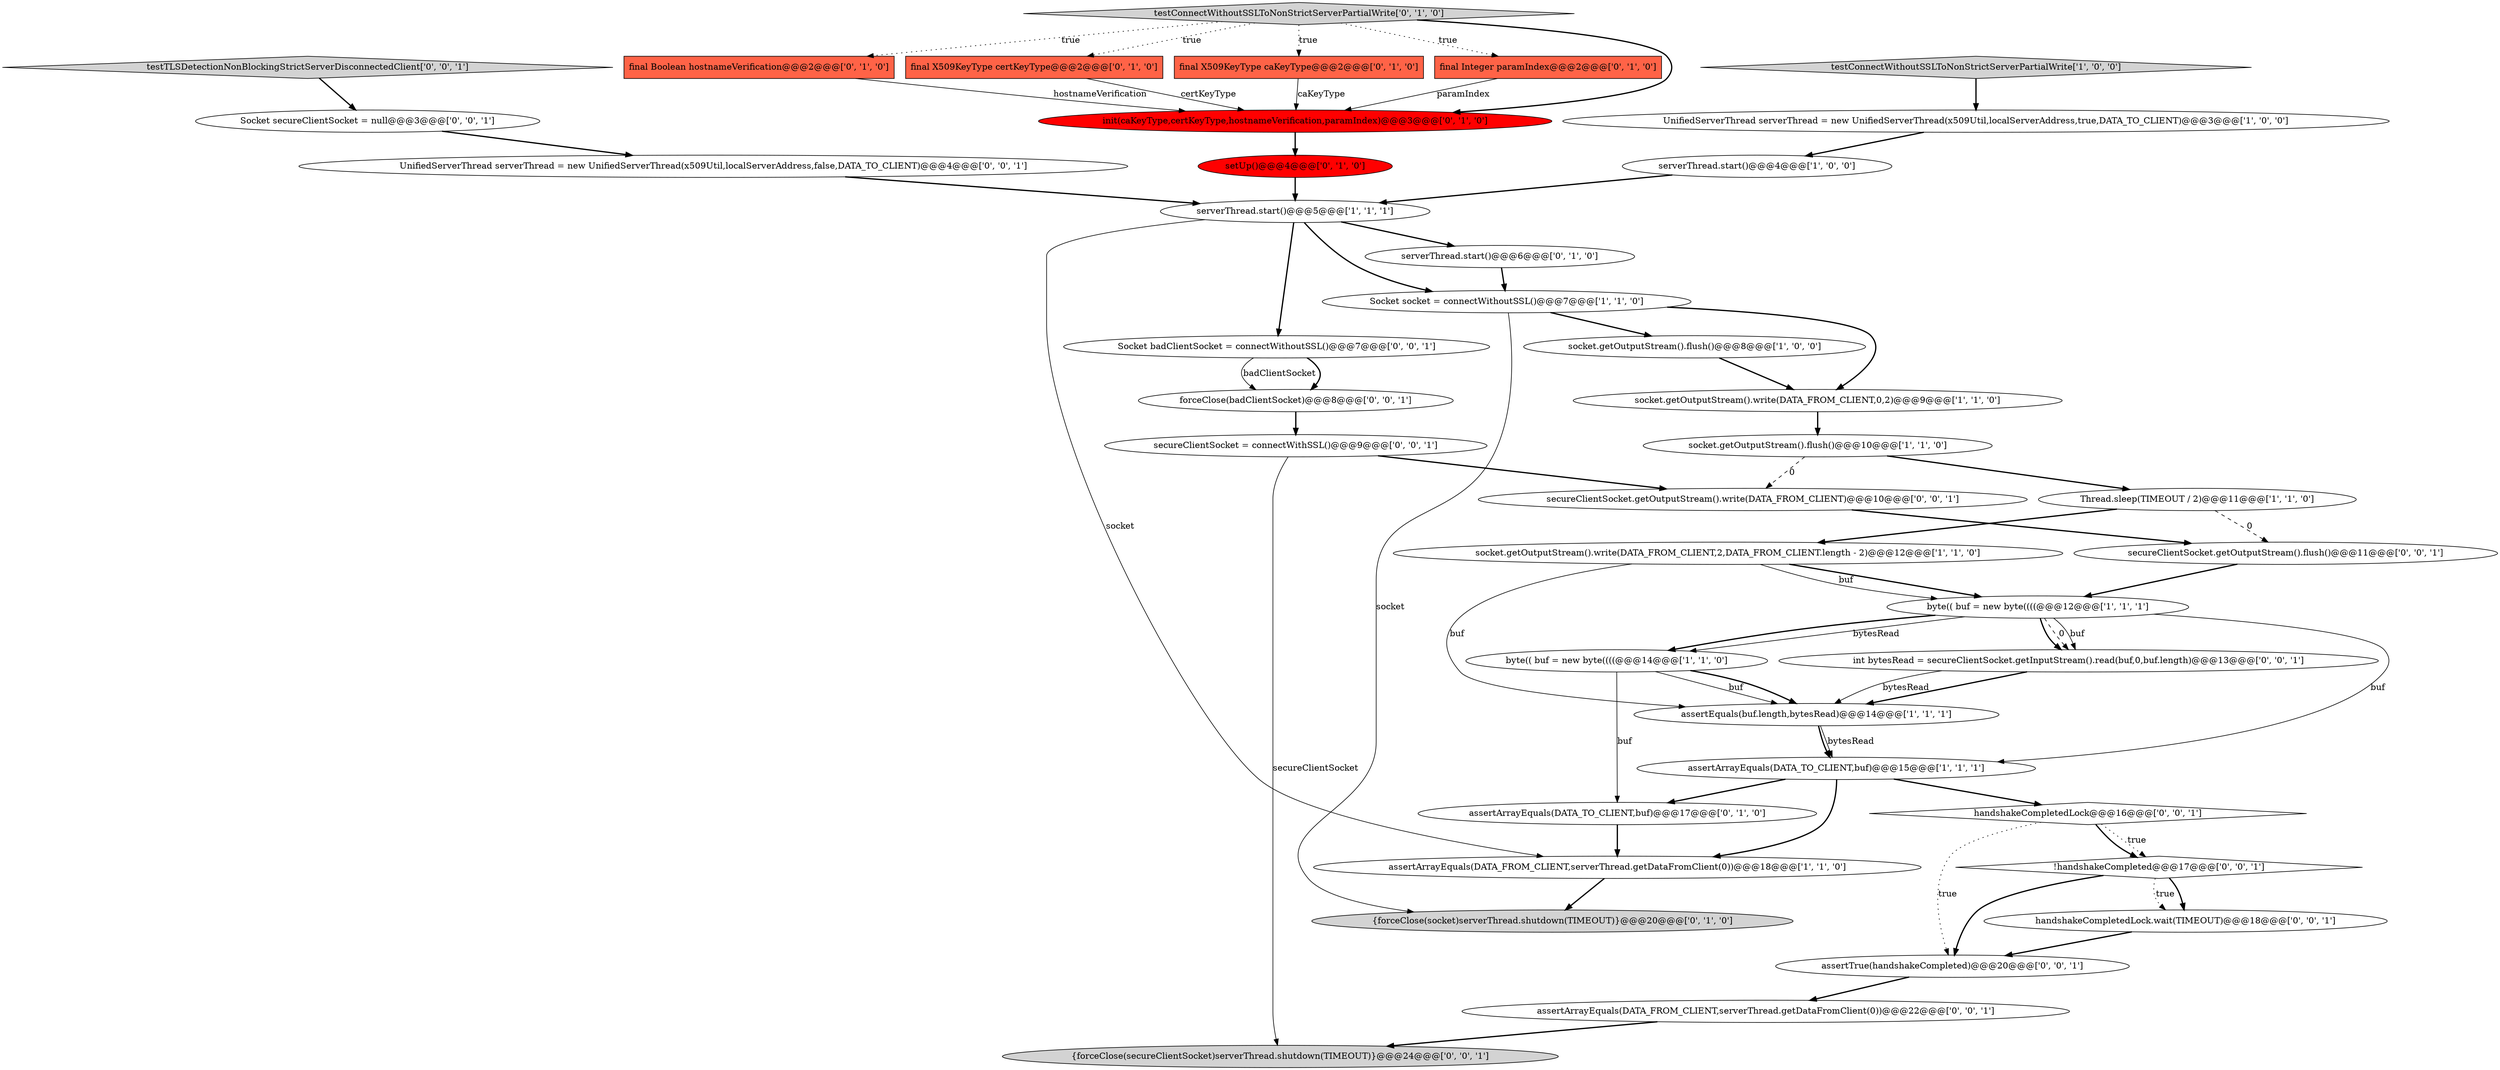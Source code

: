 digraph {
6 [style = filled, label = "UnifiedServerThread serverThread = new UnifiedServerThread(x509Util,localServerAddress,true,DATA_TO_CLIENT)@@@3@@@['1', '0', '0']", fillcolor = white, shape = ellipse image = "AAA0AAABBB1BBB"];
15 [style = filled, label = "final Integer paramIndex@@@2@@@['0', '1', '0']", fillcolor = tomato, shape = box image = "AAA0AAABBB2BBB"];
11 [style = filled, label = "socket.getOutputStream().flush()@@@10@@@['1', '1', '0']", fillcolor = white, shape = ellipse image = "AAA0AAABBB1BBB"];
33 [style = filled, label = "handshakeCompletedLock@@@16@@@['0', '0', '1']", fillcolor = white, shape = diamond image = "AAA0AAABBB3BBB"];
12 [style = filled, label = "byte(( buf = new byte((((@@@14@@@['1', '1', '0']", fillcolor = white, shape = ellipse image = "AAA0AAABBB1BBB"];
28 [style = filled, label = "UnifiedServerThread serverThread = new UnifiedServerThread(x509Util,localServerAddress,false,DATA_TO_CLIENT)@@@4@@@['0', '0', '1']", fillcolor = white, shape = ellipse image = "AAA0AAABBB3BBB"];
35 [style = filled, label = "assertArrayEquals(DATA_FROM_CLIENT,serverThread.getDataFromClient(0))@@@22@@@['0', '0', '1']", fillcolor = white, shape = ellipse image = "AAA0AAABBB3BBB"];
30 [style = filled, label = "secureClientSocket = connectWithSSL()@@@9@@@['0', '0', '1']", fillcolor = white, shape = ellipse image = "AAA0AAABBB3BBB"];
21 [style = filled, label = "setUp()@@@4@@@['0', '1', '0']", fillcolor = red, shape = ellipse image = "AAA1AAABBB2BBB"];
36 [style = filled, label = "!handshakeCompleted@@@17@@@['0', '0', '1']", fillcolor = white, shape = diamond image = "AAA0AAABBB3BBB"];
0 [style = filled, label = "socket.getOutputStream().flush()@@@8@@@['1', '0', '0']", fillcolor = white, shape = ellipse image = "AAA0AAABBB1BBB"];
10 [style = filled, label = "byte(( buf = new byte((((@@@12@@@['1', '1', '1']", fillcolor = white, shape = ellipse image = "AAA0AAABBB1BBB"];
26 [style = filled, label = "secureClientSocket.getOutputStream().flush()@@@11@@@['0', '0', '1']", fillcolor = white, shape = ellipse image = "AAA0AAABBB3BBB"];
19 [style = filled, label = "init(caKeyType,certKeyType,hostnameVerification,paramIndex)@@@3@@@['0', '1', '0']", fillcolor = red, shape = ellipse image = "AAA1AAABBB2BBB"];
31 [style = filled, label = "handshakeCompletedLock.wait(TIMEOUT)@@@18@@@['0', '0', '1']", fillcolor = white, shape = ellipse image = "AAA0AAABBB3BBB"];
38 [style = filled, label = "{forceClose(secureClientSocket)serverThread.shutdown(TIMEOUT)}@@@24@@@['0', '0', '1']", fillcolor = lightgray, shape = ellipse image = "AAA0AAABBB3BBB"];
29 [style = filled, label = "Socket secureClientSocket = null@@@3@@@['0', '0', '1']", fillcolor = white, shape = ellipse image = "AAA0AAABBB3BBB"];
9 [style = filled, label = "serverThread.start()@@@4@@@['1', '0', '0']", fillcolor = white, shape = ellipse image = "AAA0AAABBB1BBB"];
5 [style = filled, label = "socket.getOutputStream().write(DATA_FROM_CLIENT,0,2)@@@9@@@['1', '1', '0']", fillcolor = white, shape = ellipse image = "AAA0AAABBB1BBB"];
20 [style = filled, label = "final Boolean hostnameVerification@@@2@@@['0', '1', '0']", fillcolor = tomato, shape = box image = "AAA0AAABBB2BBB"];
32 [style = filled, label = "testTLSDetectionNonBlockingStrictServerDisconnectedClient['0', '0', '1']", fillcolor = lightgray, shape = diamond image = "AAA0AAABBB3BBB"];
7 [style = filled, label = "assertArrayEquals(DATA_TO_CLIENT,buf)@@@15@@@['1', '1', '1']", fillcolor = white, shape = ellipse image = "AAA0AAABBB1BBB"];
14 [style = filled, label = "Socket socket = connectWithoutSSL()@@@7@@@['1', '1', '0']", fillcolor = white, shape = ellipse image = "AAA0AAABBB1BBB"];
27 [style = filled, label = "assertTrue(handshakeCompleted)@@@20@@@['0', '0', '1']", fillcolor = white, shape = ellipse image = "AAA0AAABBB3BBB"];
37 [style = filled, label = "forceClose(badClientSocket)@@@8@@@['0', '0', '1']", fillcolor = white, shape = ellipse image = "AAA0AAABBB3BBB"];
24 [style = filled, label = "final X509KeyType certKeyType@@@2@@@['0', '1', '0']", fillcolor = tomato, shape = box image = "AAA1AAABBB2BBB"];
22 [style = filled, label = "final X509KeyType caKeyType@@@2@@@['0', '1', '0']", fillcolor = tomato, shape = box image = "AAA0AAABBB2BBB"];
39 [style = filled, label = "Socket badClientSocket = connectWithoutSSL()@@@7@@@['0', '0', '1']", fillcolor = white, shape = ellipse image = "AAA0AAABBB3BBB"];
1 [style = filled, label = "testConnectWithoutSSLToNonStrictServerPartialWrite['1', '0', '0']", fillcolor = lightgray, shape = diamond image = "AAA0AAABBB1BBB"];
2 [style = filled, label = "assertArrayEquals(DATA_FROM_CLIENT,serverThread.getDataFromClient(0))@@@18@@@['1', '1', '0']", fillcolor = white, shape = ellipse image = "AAA0AAABBB1BBB"];
23 [style = filled, label = "{forceClose(socket)serverThread.shutdown(TIMEOUT)}@@@20@@@['0', '1', '0']", fillcolor = lightgray, shape = ellipse image = "AAA0AAABBB2BBB"];
16 [style = filled, label = "assertArrayEquals(DATA_TO_CLIENT,buf)@@@17@@@['0', '1', '0']", fillcolor = white, shape = ellipse image = "AAA0AAABBB2BBB"];
4 [style = filled, label = "socket.getOutputStream().write(DATA_FROM_CLIENT,2,DATA_FROM_CLIENT.length - 2)@@@12@@@['1', '1', '0']", fillcolor = white, shape = ellipse image = "AAA0AAABBB1BBB"];
25 [style = filled, label = "secureClientSocket.getOutputStream().write(DATA_FROM_CLIENT)@@@10@@@['0', '0', '1']", fillcolor = white, shape = ellipse image = "AAA0AAABBB3BBB"];
17 [style = filled, label = "testConnectWithoutSSLToNonStrictServerPartialWrite['0', '1', '0']", fillcolor = lightgray, shape = diamond image = "AAA0AAABBB2BBB"];
18 [style = filled, label = "serverThread.start()@@@6@@@['0', '1', '0']", fillcolor = white, shape = ellipse image = "AAA0AAABBB2BBB"];
8 [style = filled, label = "Thread.sleep(TIMEOUT / 2)@@@11@@@['1', '1', '0']", fillcolor = white, shape = ellipse image = "AAA0AAABBB1BBB"];
34 [style = filled, label = "int bytesRead = secureClientSocket.getInputStream().read(buf,0,buf.length)@@@13@@@['0', '0', '1']", fillcolor = white, shape = ellipse image = "AAA0AAABBB3BBB"];
13 [style = filled, label = "assertEquals(buf.length,bytesRead)@@@14@@@['1', '1', '1']", fillcolor = white, shape = ellipse image = "AAA0AAABBB1BBB"];
3 [style = filled, label = "serverThread.start()@@@5@@@['1', '1', '1']", fillcolor = white, shape = ellipse image = "AAA0AAABBB1BBB"];
39->37 [style = bold, label=""];
12->16 [style = solid, label="buf"];
4->10 [style = bold, label=""];
17->20 [style = dotted, label="true"];
39->37 [style = solid, label="badClientSocket"];
26->10 [style = bold, label=""];
10->34 [style = dashed, label="0"];
37->30 [style = bold, label=""];
10->12 [style = solid, label="bytesRead"];
3->14 [style = bold, label=""];
34->13 [style = bold, label=""];
36->31 [style = bold, label=""];
15->19 [style = solid, label="paramIndex"];
30->25 [style = bold, label=""];
10->7 [style = solid, label="buf"];
20->19 [style = solid, label="hostnameVerification"];
16->2 [style = bold, label=""];
12->13 [style = solid, label="buf"];
17->19 [style = bold, label=""];
36->31 [style = dotted, label="true"];
27->35 [style = bold, label=""];
34->13 [style = solid, label="bytesRead"];
33->36 [style = dotted, label="true"];
3->18 [style = bold, label=""];
29->28 [style = bold, label=""];
32->29 [style = bold, label=""];
3->2 [style = solid, label="socket"];
2->23 [style = bold, label=""];
12->13 [style = bold, label=""];
7->33 [style = bold, label=""];
4->10 [style = solid, label="buf"];
4->13 [style = solid, label="buf"];
10->34 [style = solid, label="buf"];
1->6 [style = bold, label=""];
17->15 [style = dotted, label="true"];
30->38 [style = solid, label="secureClientSocket"];
10->34 [style = bold, label=""];
14->0 [style = bold, label=""];
36->27 [style = bold, label=""];
31->27 [style = bold, label=""];
24->19 [style = solid, label="certKeyType"];
13->7 [style = solid, label="bytesRead"];
10->12 [style = bold, label=""];
13->7 [style = bold, label=""];
7->2 [style = bold, label=""];
33->36 [style = bold, label=""];
7->16 [style = bold, label=""];
25->26 [style = bold, label=""];
22->19 [style = solid, label="caKeyType"];
11->25 [style = dashed, label="0"];
14->23 [style = solid, label="socket"];
9->3 [style = bold, label=""];
11->8 [style = bold, label=""];
3->39 [style = bold, label=""];
17->22 [style = dotted, label="true"];
5->11 [style = bold, label=""];
28->3 [style = bold, label=""];
35->38 [style = bold, label=""];
8->4 [style = bold, label=""];
6->9 [style = bold, label=""];
33->27 [style = dotted, label="true"];
18->14 [style = bold, label=""];
0->5 [style = bold, label=""];
17->24 [style = dotted, label="true"];
21->3 [style = bold, label=""];
14->5 [style = bold, label=""];
8->26 [style = dashed, label="0"];
19->21 [style = bold, label=""];
}

